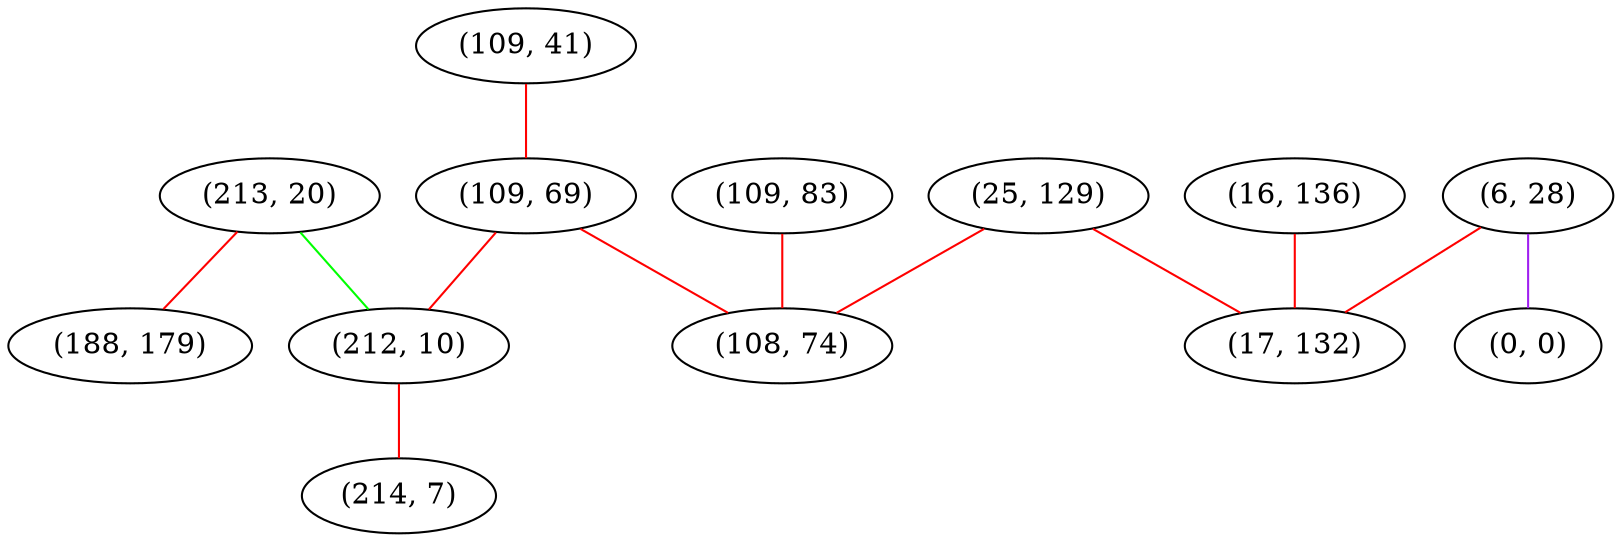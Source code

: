 graph "" {
"(213, 20)";
"(109, 41)";
"(6, 28)";
"(16, 136)";
"(109, 69)";
"(212, 10)";
"(0, 0)";
"(214, 7)";
"(25, 129)";
"(109, 83)";
"(108, 74)";
"(188, 179)";
"(17, 132)";
"(213, 20)" -- "(212, 10)"  [color=green, key=0, weight=2];
"(213, 20)" -- "(188, 179)"  [color=red, key=0, weight=1];
"(109, 41)" -- "(109, 69)"  [color=red, key=0, weight=1];
"(6, 28)" -- "(0, 0)"  [color=purple, key=0, weight=4];
"(6, 28)" -- "(17, 132)"  [color=red, key=0, weight=1];
"(16, 136)" -- "(17, 132)"  [color=red, key=0, weight=1];
"(109, 69)" -- "(108, 74)"  [color=red, key=0, weight=1];
"(109, 69)" -- "(212, 10)"  [color=red, key=0, weight=1];
"(212, 10)" -- "(214, 7)"  [color=red, key=0, weight=1];
"(25, 129)" -- "(108, 74)"  [color=red, key=0, weight=1];
"(25, 129)" -- "(17, 132)"  [color=red, key=0, weight=1];
"(109, 83)" -- "(108, 74)"  [color=red, key=0, weight=1];
}
